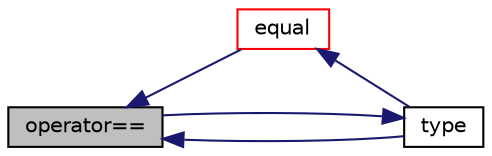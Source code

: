 digraph "operator=="
{
  bgcolor="transparent";
  edge [fontname="Helvetica",fontsize="10",labelfontname="Helvetica",labelfontsize="10"];
  node [fontname="Helvetica",fontsize="10",shape=record];
  rankdir="LR";
  Node1 [label="operator==",height=0.2,width=0.4,color="black", fillcolor="grey75", style="filled", fontcolor="black"];
  Node1 -> Node2 [dir="back",color="midnightblue",fontsize="10",style="solid",fontname="Helvetica"];
  Node2 [label="equal",height=0.2,width=0.4,color="red",URL="$a00206.html#a53ece145aebf03772d20a375df475112",tooltip="Same (like operator==) "];
  Node2 -> Node3 [dir="back",color="midnightblue",fontsize="10",style="solid",fontname="Helvetica"];
  Node3 [label="type",height=0.2,width=0.4,color="black",URL="$a00206.html#a60180aeeb4235b2c00943bb669d82f08"];
  Node3 -> Node1 [dir="back",color="midnightblue",fontsize="10",style="solid",fontname="Helvetica"];
  Node1 -> Node3 [dir="back",color="midnightblue",fontsize="10",style="solid",fontname="Helvetica"];
}
